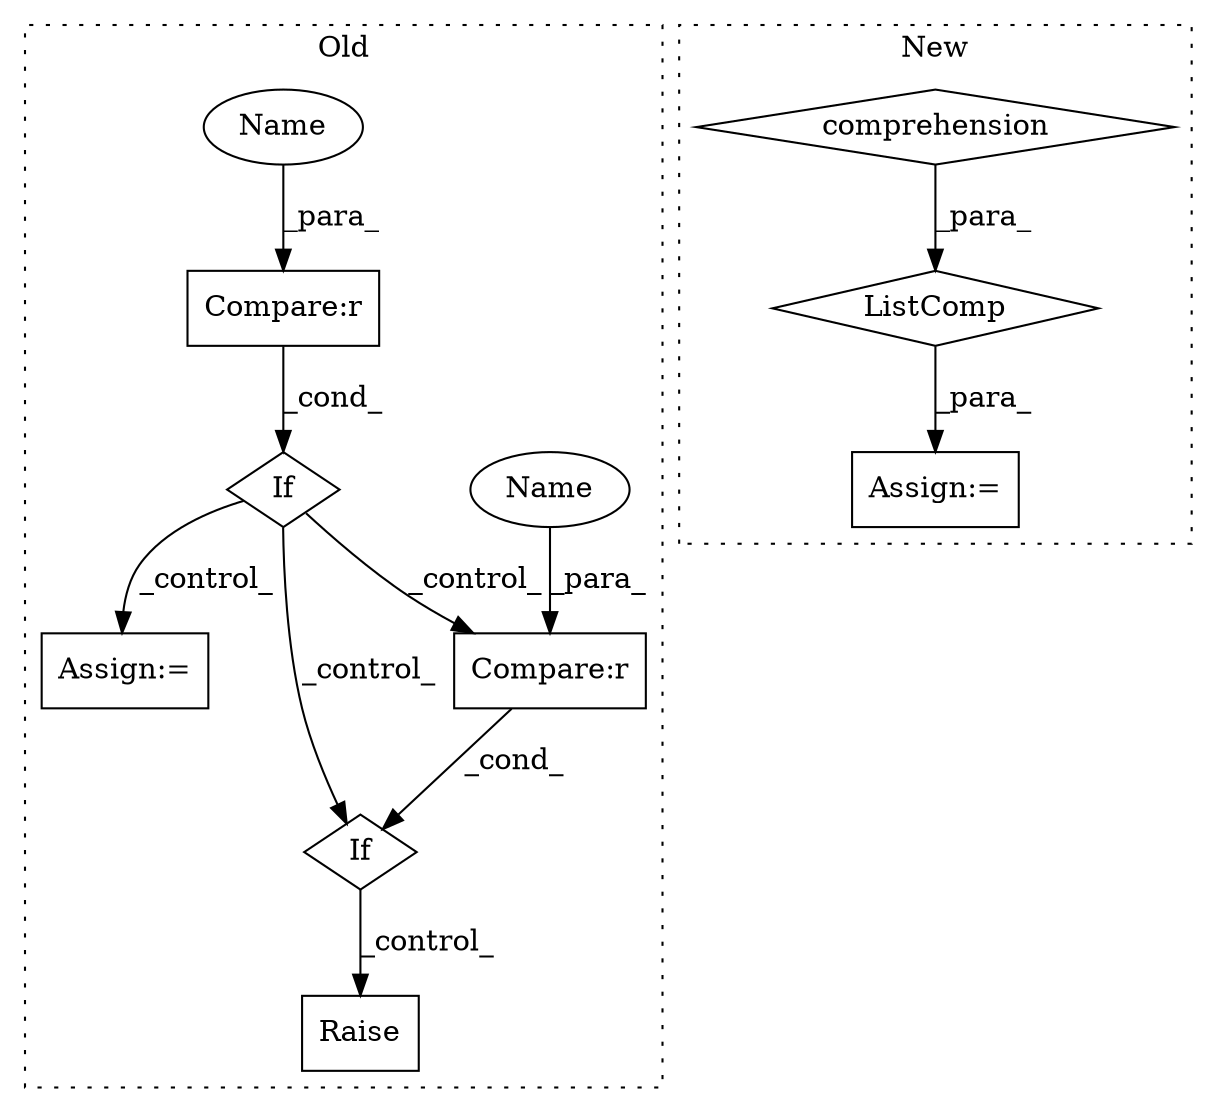 digraph G {
subgraph cluster0 {
1 [label="Raise" a="91" s="7056" l="6" shape="box"];
5 [label="If" a="96" s="6861" l="0" shape="diamond"];
6 [label="Compare:r" a="40" s="6861" l="35" shape="box"];
7 [label="Assign:=" a="68" s="6935" l="3" shape="box"];
8 [label="If" a="96" s="6953" l="0" shape="diamond"];
9 [label="Compare:r" a="40" s="6953" l="33" shape="box"];
10 [label="Name" a="87" s="6953" l="19" shape="ellipse"];
11 [label="Name" a="87" s="6861" l="19" shape="ellipse"];
label = "Old";
style="dotted";
}
subgraph cluster1 {
2 [label="ListComp" a="106" s="6855" l="39" shape="diamond"];
3 [label="comprehension" a="45" s="6863" l="3" shape="diamond"];
4 [label="Assign:=" a="68" s="6852" l="3" shape="box"];
label = "New";
style="dotted";
}
2 -> 4 [label="_para_"];
3 -> 2 [label="_para_"];
5 -> 9 [label="_control_"];
5 -> 7 [label="_control_"];
5 -> 8 [label="_control_"];
6 -> 5 [label="_cond_"];
8 -> 1 [label="_control_"];
9 -> 8 [label="_cond_"];
10 -> 9 [label="_para_"];
11 -> 6 [label="_para_"];
}